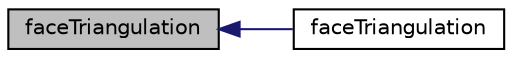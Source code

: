 digraph "faceTriangulation"
{
  bgcolor="transparent";
  edge [fontname="Helvetica",fontsize="10",labelfontname="Helvetica",labelfontsize="10"];
  node [fontname="Helvetica",fontsize="10",shape=record];
  rankdir="LR";
  Node1 [label="faceTriangulation",height=0.2,width=0.4,color="black", fillcolor="grey75", style="filled", fontcolor="black"];
  Node1 -> Node2 [dir="back",color="midnightblue",fontsize="10",style="solid",fontname="Helvetica"];
  Node2 [label="faceTriangulation",height=0.2,width=0.4,color="black",URL="$a00743.html#a4c59a937a21599776ff2f88c2e7e1669",tooltip="Construct from face and points. Decomposition based on average. "];
}
